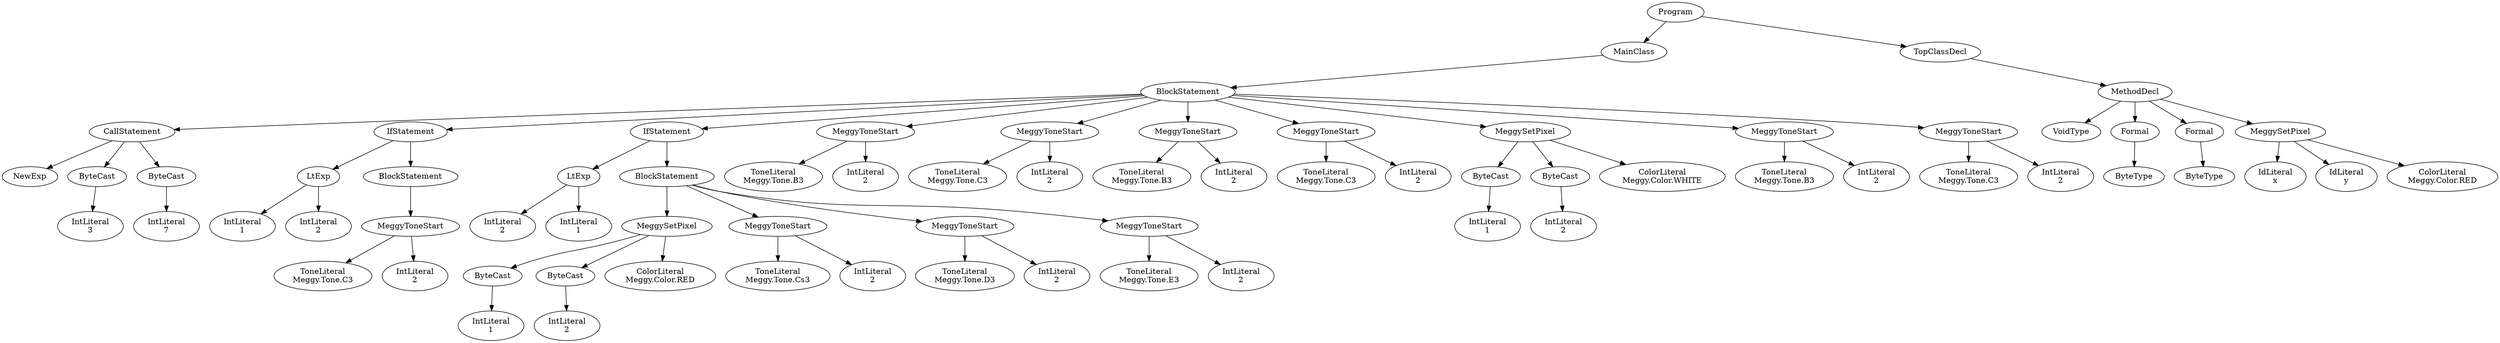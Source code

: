 digraph ASTGraph {
0 [ label="Program" ];
1 [ label="MainClass" ];
0 -> 1
2 [ label="BlockStatement" ];
1 -> 2
3 [ label="CallStatement" ];
2 -> 3
4 [ label="NewExp" ];
3 -> 4
5 [ label="ByteCast" ];
3 -> 5
6 [ label="IntLiteral\n3" ];
5 -> 6
7 [ label="ByteCast" ];
3 -> 7
8 [ label="IntLiteral\n7" ];
7 -> 8
9 [ label="IfStatement" ];
2 -> 9
10 [ label="LtExp" ];
9 -> 10
11 [ label="IntLiteral\n1" ];
10 -> 11
12 [ label="IntLiteral\n2" ];
10 -> 12
13 [ label="BlockStatement" ];
9 -> 13
14 [ label="MeggyToneStart" ];
13 -> 14
15 [ label="ToneLiteral\nMeggy.Tone.C3" ];
14 -> 15
16 [ label="IntLiteral\n2" ];
14 -> 16
17 [ label="IfStatement" ];
2 -> 17
18 [ label="LtExp" ];
17 -> 18
19 [ label="IntLiteral\n2" ];
18 -> 19
20 [ label="IntLiteral\n1" ];
18 -> 20
21 [ label="BlockStatement" ];
17 -> 21
22 [ label="MeggySetPixel" ];
21 -> 22
23 [ label="ByteCast" ];
22 -> 23
24 [ label="IntLiteral\n1" ];
23 -> 24
25 [ label="ByteCast" ];
22 -> 25
26 [ label="IntLiteral\n2" ];
25 -> 26
27 [ label="ColorLiteral\nMeggy.Color.RED" ];
22 -> 27
28 [ label="MeggyToneStart" ];
21 -> 28
29 [ label="ToneLiteral\nMeggy.Tone.Cs3" ];
28 -> 29
30 [ label="IntLiteral\n2" ];
28 -> 30
31 [ label="MeggyToneStart" ];
21 -> 31
32 [ label="ToneLiteral\nMeggy.Tone.D3" ];
31 -> 32
33 [ label="IntLiteral\n2" ];
31 -> 33
34 [ label="MeggyToneStart" ];
21 -> 34
35 [ label="ToneLiteral\nMeggy.Tone.E3" ];
34 -> 35
36 [ label="IntLiteral\n2" ];
34 -> 36
37 [ label="MeggyToneStart" ];
2 -> 37
38 [ label="ToneLiteral\nMeggy.Tone.B3" ];
37 -> 38
39 [ label="IntLiteral\n2" ];
37 -> 39
40 [ label="MeggyToneStart" ];
2 -> 40
41 [ label="ToneLiteral\nMeggy.Tone.C3" ];
40 -> 41
42 [ label="IntLiteral\n2" ];
40 -> 42
43 [ label="MeggyToneStart" ];
2 -> 43
44 [ label="ToneLiteral\nMeggy.Tone.B3" ];
43 -> 44
45 [ label="IntLiteral\n2" ];
43 -> 45
46 [ label="MeggyToneStart" ];
2 -> 46
47 [ label="ToneLiteral\nMeggy.Tone.C3" ];
46 -> 47
48 [ label="IntLiteral\n2" ];
46 -> 48
49 [ label="MeggySetPixel" ];
2 -> 49
50 [ label="ByteCast" ];
49 -> 50
51 [ label="IntLiteral\n1" ];
50 -> 51
52 [ label="ByteCast" ];
49 -> 52
53 [ label="IntLiteral\n2" ];
52 -> 53
54 [ label="ColorLiteral\nMeggy.Color.WHITE" ];
49 -> 54
55 [ label="MeggyToneStart" ];
2 -> 55
56 [ label="ToneLiteral\nMeggy.Tone.B3" ];
55 -> 56
57 [ label="IntLiteral\n2" ];
55 -> 57
58 [ label="MeggyToneStart" ];
2 -> 58
59 [ label="ToneLiteral\nMeggy.Tone.C3" ];
58 -> 59
60 [ label="IntLiteral\n2" ];
58 -> 60
61 [ label="TopClassDecl" ];
0 -> 61
62 [ label="MethodDecl" ];
61 -> 62
63 [ label="VoidType" ];
62 -> 63
64 [ label="Formal" ];
62 -> 64
65 [ label="ByteType" ];
64 -> 65
66 [ label="Formal" ];
62 -> 66
67 [ label="ByteType" ];
66 -> 67
68 [ label="MeggySetPixel" ];
62 -> 68
69 [ label="IdLiteral\nx" ];
68 -> 69
70 [ label="IdLiteral\ny" ];
68 -> 70
71 [ label="ColorLiteral\nMeggy.Color.RED" ];
68 -> 71
}
